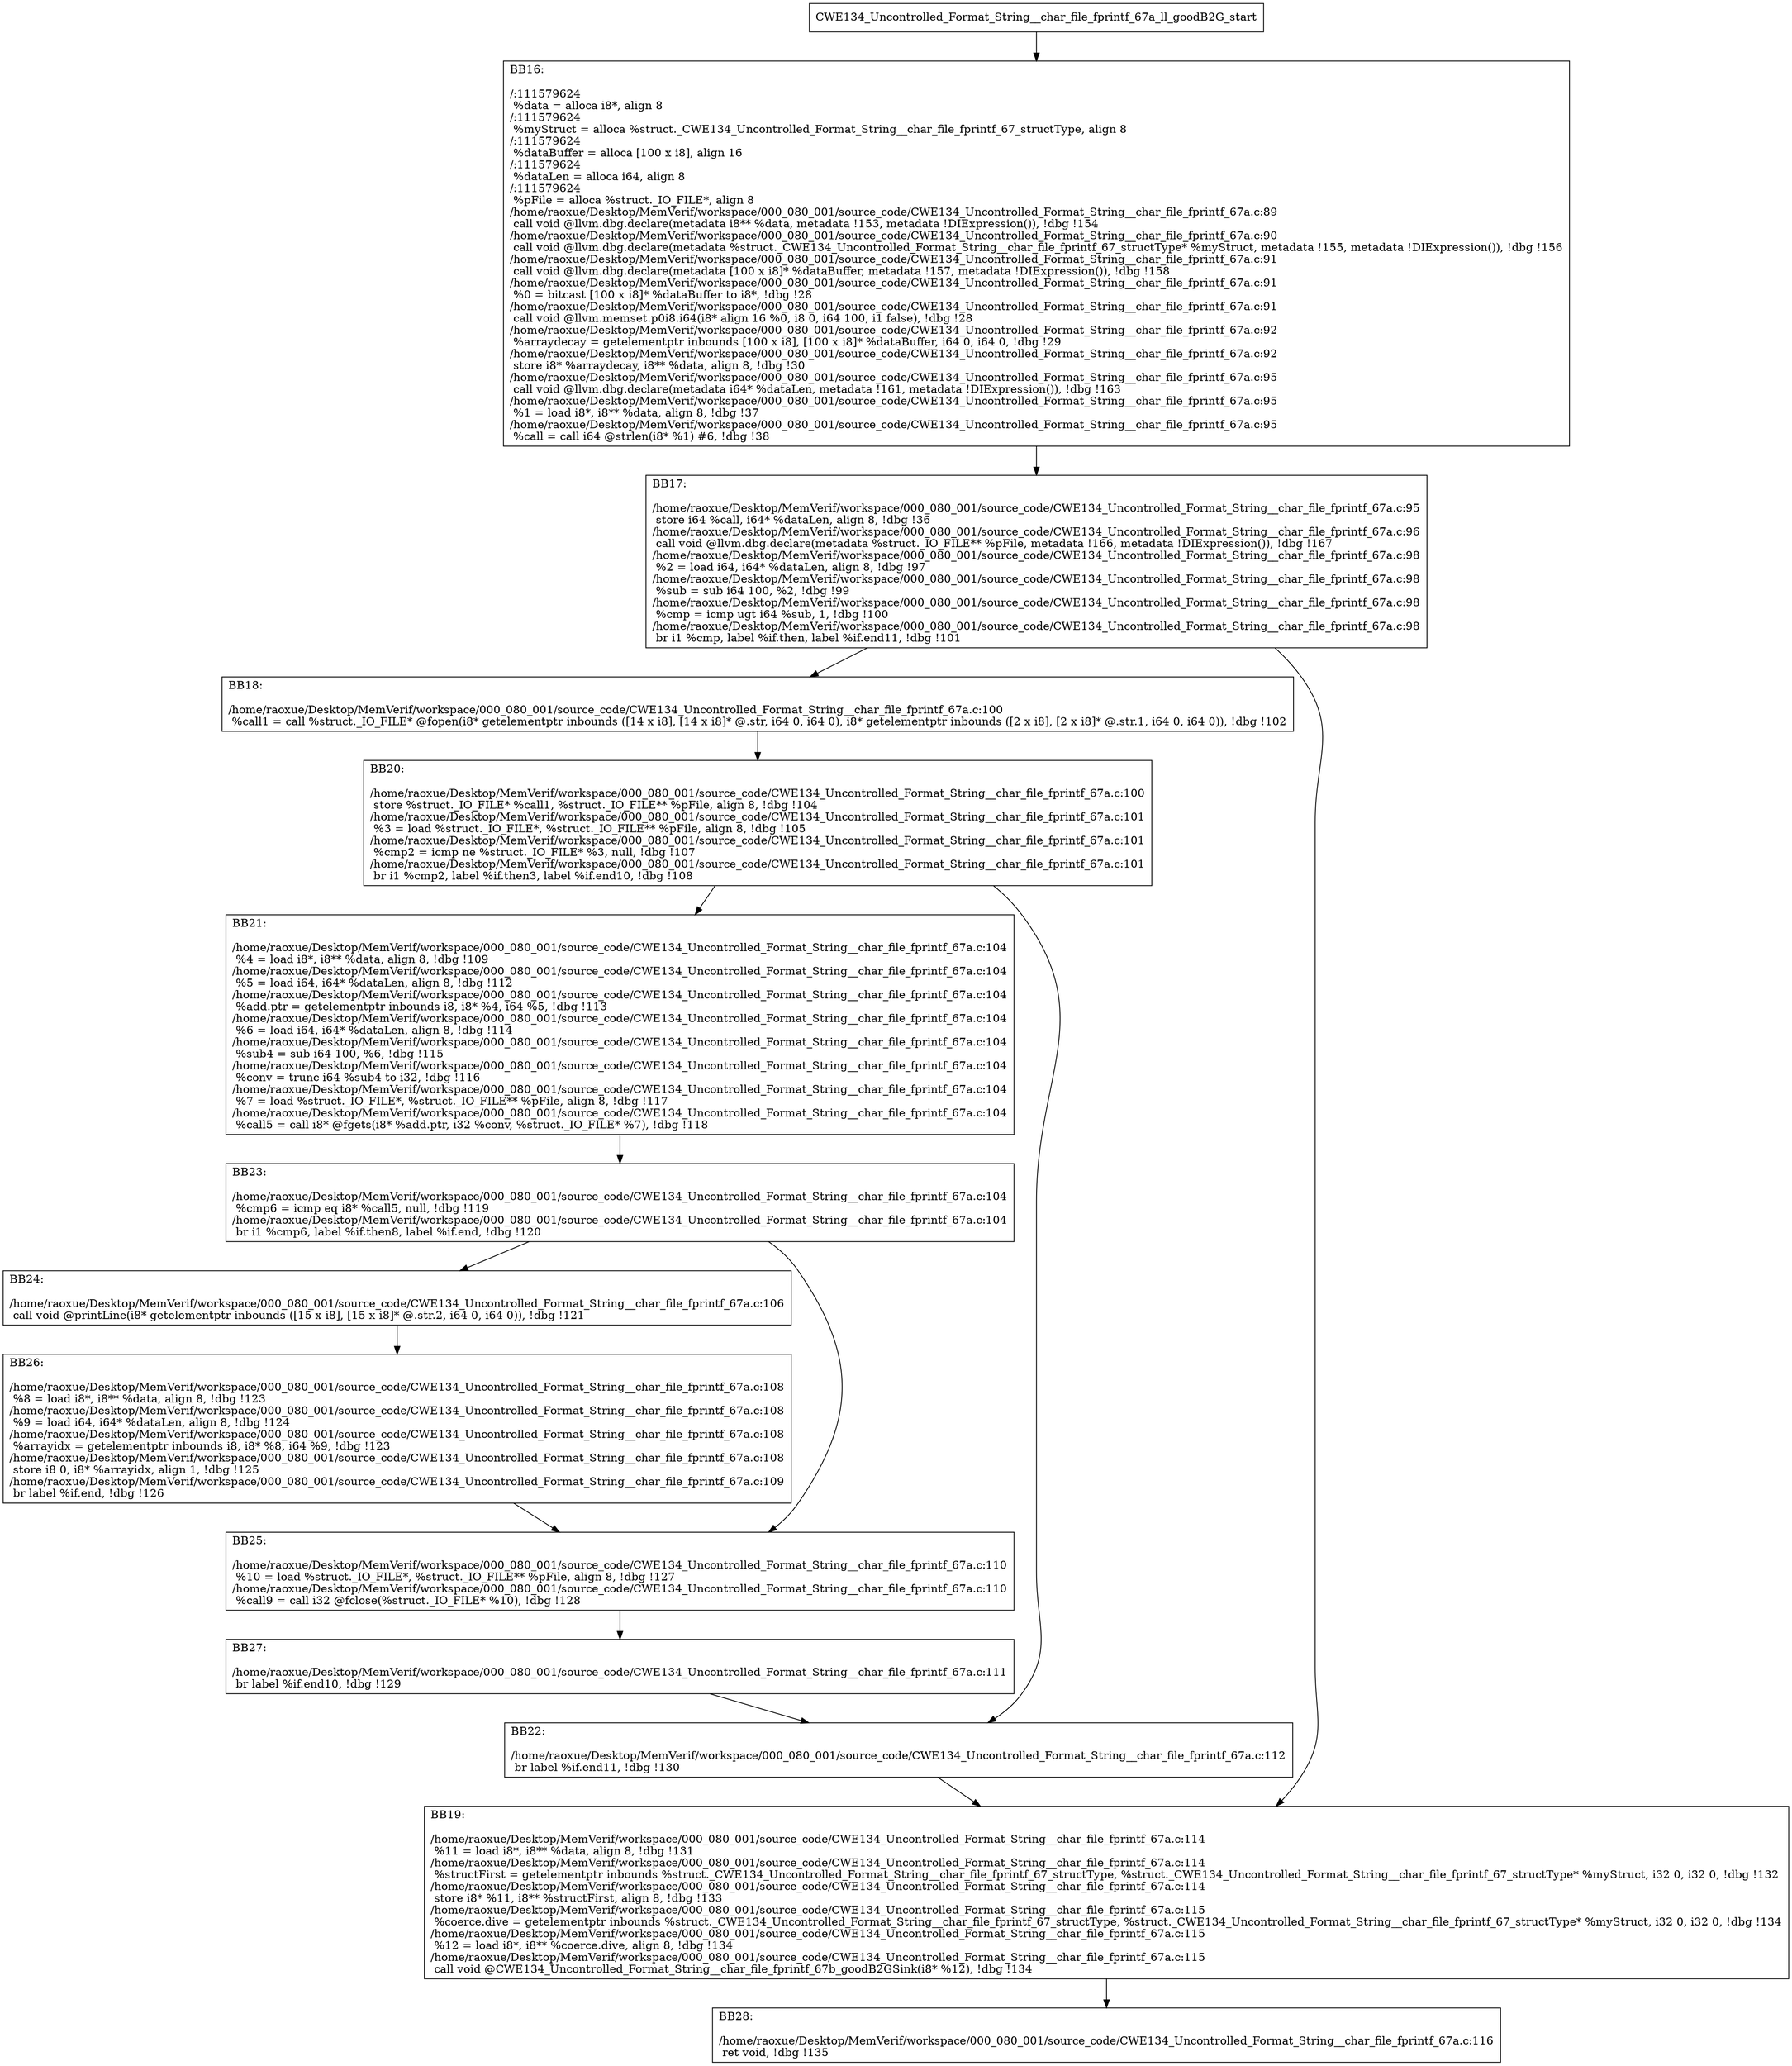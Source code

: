 digraph "CFG for'CWE134_Uncontrolled_Format_String__char_file_fprintf_67a_ll_goodB2G' function" {
	BBCWE134_Uncontrolled_Format_String__char_file_fprintf_67a_ll_goodB2G_start[shape=record,label="{CWE134_Uncontrolled_Format_String__char_file_fprintf_67a_ll_goodB2G_start}"];
	BBCWE134_Uncontrolled_Format_String__char_file_fprintf_67a_ll_goodB2G_start-> CWE134_Uncontrolled_Format_String__char_file_fprintf_67a_ll_goodB2GBB16;
	CWE134_Uncontrolled_Format_String__char_file_fprintf_67a_ll_goodB2GBB16 [shape=record, label="{BB16:\l\l/:111579624\l
  %data = alloca i8*, align 8\l
/:111579624\l
  %myStruct = alloca %struct._CWE134_Uncontrolled_Format_String__char_file_fprintf_67_structType, align 8\l
/:111579624\l
  %dataBuffer = alloca [100 x i8], align 16\l
/:111579624\l
  %dataLen = alloca i64, align 8\l
/:111579624\l
  %pFile = alloca %struct._IO_FILE*, align 8\l
/home/raoxue/Desktop/MemVerif/workspace/000_080_001/source_code/CWE134_Uncontrolled_Format_String__char_file_fprintf_67a.c:89\l
  call void @llvm.dbg.declare(metadata i8** %data, metadata !153, metadata !DIExpression()), !dbg !154\l
/home/raoxue/Desktop/MemVerif/workspace/000_080_001/source_code/CWE134_Uncontrolled_Format_String__char_file_fprintf_67a.c:90\l
  call void @llvm.dbg.declare(metadata %struct._CWE134_Uncontrolled_Format_String__char_file_fprintf_67_structType* %myStruct, metadata !155, metadata !DIExpression()), !dbg !156\l
/home/raoxue/Desktop/MemVerif/workspace/000_080_001/source_code/CWE134_Uncontrolled_Format_String__char_file_fprintf_67a.c:91\l
  call void @llvm.dbg.declare(metadata [100 x i8]* %dataBuffer, metadata !157, metadata !DIExpression()), !dbg !158\l
/home/raoxue/Desktop/MemVerif/workspace/000_080_001/source_code/CWE134_Uncontrolled_Format_String__char_file_fprintf_67a.c:91\l
  %0 = bitcast [100 x i8]* %dataBuffer to i8*, !dbg !28\l
/home/raoxue/Desktop/MemVerif/workspace/000_080_001/source_code/CWE134_Uncontrolled_Format_String__char_file_fprintf_67a.c:91\l
  call void @llvm.memset.p0i8.i64(i8* align 16 %0, i8 0, i64 100, i1 false), !dbg !28\l
/home/raoxue/Desktop/MemVerif/workspace/000_080_001/source_code/CWE134_Uncontrolled_Format_String__char_file_fprintf_67a.c:92\l
  %arraydecay = getelementptr inbounds [100 x i8], [100 x i8]* %dataBuffer, i64 0, i64 0, !dbg !29\l
/home/raoxue/Desktop/MemVerif/workspace/000_080_001/source_code/CWE134_Uncontrolled_Format_String__char_file_fprintf_67a.c:92\l
  store i8* %arraydecay, i8** %data, align 8, !dbg !30\l
/home/raoxue/Desktop/MemVerif/workspace/000_080_001/source_code/CWE134_Uncontrolled_Format_String__char_file_fprintf_67a.c:95\l
  call void @llvm.dbg.declare(metadata i64* %dataLen, metadata !161, metadata !DIExpression()), !dbg !163\l
/home/raoxue/Desktop/MemVerif/workspace/000_080_001/source_code/CWE134_Uncontrolled_Format_String__char_file_fprintf_67a.c:95\l
  %1 = load i8*, i8** %data, align 8, !dbg !37\l
/home/raoxue/Desktop/MemVerif/workspace/000_080_001/source_code/CWE134_Uncontrolled_Format_String__char_file_fprintf_67a.c:95\l
  %call = call i64 @strlen(i8* %1) #6, !dbg !38\l
}"];
	CWE134_Uncontrolled_Format_String__char_file_fprintf_67a_ll_goodB2GBB16-> CWE134_Uncontrolled_Format_String__char_file_fprintf_67a_ll_goodB2GBB17;
	CWE134_Uncontrolled_Format_String__char_file_fprintf_67a_ll_goodB2GBB17 [shape=record, label="{BB17:\l\l/home/raoxue/Desktop/MemVerif/workspace/000_080_001/source_code/CWE134_Uncontrolled_Format_String__char_file_fprintf_67a.c:95\l
  store i64 %call, i64* %dataLen, align 8, !dbg !36\l
/home/raoxue/Desktop/MemVerif/workspace/000_080_001/source_code/CWE134_Uncontrolled_Format_String__char_file_fprintf_67a.c:96\l
  call void @llvm.dbg.declare(metadata %struct._IO_FILE** %pFile, metadata !166, metadata !DIExpression()), !dbg !167\l
/home/raoxue/Desktop/MemVerif/workspace/000_080_001/source_code/CWE134_Uncontrolled_Format_String__char_file_fprintf_67a.c:98\l
  %2 = load i64, i64* %dataLen, align 8, !dbg !97\l
/home/raoxue/Desktop/MemVerif/workspace/000_080_001/source_code/CWE134_Uncontrolled_Format_String__char_file_fprintf_67a.c:98\l
  %sub = sub i64 100, %2, !dbg !99\l
/home/raoxue/Desktop/MemVerif/workspace/000_080_001/source_code/CWE134_Uncontrolled_Format_String__char_file_fprintf_67a.c:98\l
  %cmp = icmp ugt i64 %sub, 1, !dbg !100\l
/home/raoxue/Desktop/MemVerif/workspace/000_080_001/source_code/CWE134_Uncontrolled_Format_String__char_file_fprintf_67a.c:98\l
  br i1 %cmp, label %if.then, label %if.end11, !dbg !101\l
}"];
	CWE134_Uncontrolled_Format_String__char_file_fprintf_67a_ll_goodB2GBB17-> CWE134_Uncontrolled_Format_String__char_file_fprintf_67a_ll_goodB2GBB18;
	CWE134_Uncontrolled_Format_String__char_file_fprintf_67a_ll_goodB2GBB17-> CWE134_Uncontrolled_Format_String__char_file_fprintf_67a_ll_goodB2GBB19;
	CWE134_Uncontrolled_Format_String__char_file_fprintf_67a_ll_goodB2GBB18 [shape=record, label="{BB18:\l\l/home/raoxue/Desktop/MemVerif/workspace/000_080_001/source_code/CWE134_Uncontrolled_Format_String__char_file_fprintf_67a.c:100\l
  %call1 = call %struct._IO_FILE* @fopen(i8* getelementptr inbounds ([14 x i8], [14 x i8]* @.str, i64 0, i64 0), i8* getelementptr inbounds ([2 x i8], [2 x i8]* @.str.1, i64 0, i64 0)), !dbg !102\l
}"];
	CWE134_Uncontrolled_Format_String__char_file_fprintf_67a_ll_goodB2GBB18-> CWE134_Uncontrolled_Format_String__char_file_fprintf_67a_ll_goodB2GBB20;
	CWE134_Uncontrolled_Format_String__char_file_fprintf_67a_ll_goodB2GBB20 [shape=record, label="{BB20:\l\l/home/raoxue/Desktop/MemVerif/workspace/000_080_001/source_code/CWE134_Uncontrolled_Format_String__char_file_fprintf_67a.c:100\l
  store %struct._IO_FILE* %call1, %struct._IO_FILE** %pFile, align 8, !dbg !104\l
/home/raoxue/Desktop/MemVerif/workspace/000_080_001/source_code/CWE134_Uncontrolled_Format_String__char_file_fprintf_67a.c:101\l
  %3 = load %struct._IO_FILE*, %struct._IO_FILE** %pFile, align 8, !dbg !105\l
/home/raoxue/Desktop/MemVerif/workspace/000_080_001/source_code/CWE134_Uncontrolled_Format_String__char_file_fprintf_67a.c:101\l
  %cmp2 = icmp ne %struct._IO_FILE* %3, null, !dbg !107\l
/home/raoxue/Desktop/MemVerif/workspace/000_080_001/source_code/CWE134_Uncontrolled_Format_String__char_file_fprintf_67a.c:101\l
  br i1 %cmp2, label %if.then3, label %if.end10, !dbg !108\l
}"];
	CWE134_Uncontrolled_Format_String__char_file_fprintf_67a_ll_goodB2GBB20-> CWE134_Uncontrolled_Format_String__char_file_fprintf_67a_ll_goodB2GBB21;
	CWE134_Uncontrolled_Format_String__char_file_fprintf_67a_ll_goodB2GBB20-> CWE134_Uncontrolled_Format_String__char_file_fprintf_67a_ll_goodB2GBB22;
	CWE134_Uncontrolled_Format_String__char_file_fprintf_67a_ll_goodB2GBB21 [shape=record, label="{BB21:\l\l/home/raoxue/Desktop/MemVerif/workspace/000_080_001/source_code/CWE134_Uncontrolled_Format_String__char_file_fprintf_67a.c:104\l
  %4 = load i8*, i8** %data, align 8, !dbg !109\l
/home/raoxue/Desktop/MemVerif/workspace/000_080_001/source_code/CWE134_Uncontrolled_Format_String__char_file_fprintf_67a.c:104\l
  %5 = load i64, i64* %dataLen, align 8, !dbg !112\l
/home/raoxue/Desktop/MemVerif/workspace/000_080_001/source_code/CWE134_Uncontrolled_Format_String__char_file_fprintf_67a.c:104\l
  %add.ptr = getelementptr inbounds i8, i8* %4, i64 %5, !dbg !113\l
/home/raoxue/Desktop/MemVerif/workspace/000_080_001/source_code/CWE134_Uncontrolled_Format_String__char_file_fprintf_67a.c:104\l
  %6 = load i64, i64* %dataLen, align 8, !dbg !114\l
/home/raoxue/Desktop/MemVerif/workspace/000_080_001/source_code/CWE134_Uncontrolled_Format_String__char_file_fprintf_67a.c:104\l
  %sub4 = sub i64 100, %6, !dbg !115\l
/home/raoxue/Desktop/MemVerif/workspace/000_080_001/source_code/CWE134_Uncontrolled_Format_String__char_file_fprintf_67a.c:104\l
  %conv = trunc i64 %sub4 to i32, !dbg !116\l
/home/raoxue/Desktop/MemVerif/workspace/000_080_001/source_code/CWE134_Uncontrolled_Format_String__char_file_fprintf_67a.c:104\l
  %7 = load %struct._IO_FILE*, %struct._IO_FILE** %pFile, align 8, !dbg !117\l
/home/raoxue/Desktop/MemVerif/workspace/000_080_001/source_code/CWE134_Uncontrolled_Format_String__char_file_fprintf_67a.c:104\l
  %call5 = call i8* @fgets(i8* %add.ptr, i32 %conv, %struct._IO_FILE* %7), !dbg !118\l
}"];
	CWE134_Uncontrolled_Format_String__char_file_fprintf_67a_ll_goodB2GBB21-> CWE134_Uncontrolled_Format_String__char_file_fprintf_67a_ll_goodB2GBB23;
	CWE134_Uncontrolled_Format_String__char_file_fprintf_67a_ll_goodB2GBB23 [shape=record, label="{BB23:\l\l/home/raoxue/Desktop/MemVerif/workspace/000_080_001/source_code/CWE134_Uncontrolled_Format_String__char_file_fprintf_67a.c:104\l
  %cmp6 = icmp eq i8* %call5, null, !dbg !119\l
/home/raoxue/Desktop/MemVerif/workspace/000_080_001/source_code/CWE134_Uncontrolled_Format_String__char_file_fprintf_67a.c:104\l
  br i1 %cmp6, label %if.then8, label %if.end, !dbg !120\l
}"];
	CWE134_Uncontrolled_Format_String__char_file_fprintf_67a_ll_goodB2GBB23-> CWE134_Uncontrolled_Format_String__char_file_fprintf_67a_ll_goodB2GBB24;
	CWE134_Uncontrolled_Format_String__char_file_fprintf_67a_ll_goodB2GBB23-> CWE134_Uncontrolled_Format_String__char_file_fprintf_67a_ll_goodB2GBB25;
	CWE134_Uncontrolled_Format_String__char_file_fprintf_67a_ll_goodB2GBB24 [shape=record, label="{BB24:\l\l/home/raoxue/Desktop/MemVerif/workspace/000_080_001/source_code/CWE134_Uncontrolled_Format_String__char_file_fprintf_67a.c:106\l
  call void @printLine(i8* getelementptr inbounds ([15 x i8], [15 x i8]* @.str.2, i64 0, i64 0)), !dbg !121\l
}"];
	CWE134_Uncontrolled_Format_String__char_file_fprintf_67a_ll_goodB2GBB24-> CWE134_Uncontrolled_Format_String__char_file_fprintf_67a_ll_goodB2GBB26;
	CWE134_Uncontrolled_Format_String__char_file_fprintf_67a_ll_goodB2GBB26 [shape=record, label="{BB26:\l\l/home/raoxue/Desktop/MemVerif/workspace/000_080_001/source_code/CWE134_Uncontrolled_Format_String__char_file_fprintf_67a.c:108\l
  %8 = load i8*, i8** %data, align 8, !dbg !123\l
/home/raoxue/Desktop/MemVerif/workspace/000_080_001/source_code/CWE134_Uncontrolled_Format_String__char_file_fprintf_67a.c:108\l
  %9 = load i64, i64* %dataLen, align 8, !dbg !124\l
/home/raoxue/Desktop/MemVerif/workspace/000_080_001/source_code/CWE134_Uncontrolled_Format_String__char_file_fprintf_67a.c:108\l
  %arrayidx = getelementptr inbounds i8, i8* %8, i64 %9, !dbg !123\l
/home/raoxue/Desktop/MemVerif/workspace/000_080_001/source_code/CWE134_Uncontrolled_Format_String__char_file_fprintf_67a.c:108\l
  store i8 0, i8* %arrayidx, align 1, !dbg !125\l
/home/raoxue/Desktop/MemVerif/workspace/000_080_001/source_code/CWE134_Uncontrolled_Format_String__char_file_fprintf_67a.c:109\l
  br label %if.end, !dbg !126\l
}"];
	CWE134_Uncontrolled_Format_String__char_file_fprintf_67a_ll_goodB2GBB26-> CWE134_Uncontrolled_Format_String__char_file_fprintf_67a_ll_goodB2GBB25;
	CWE134_Uncontrolled_Format_String__char_file_fprintf_67a_ll_goodB2GBB25 [shape=record, label="{BB25:\l\l/home/raoxue/Desktop/MemVerif/workspace/000_080_001/source_code/CWE134_Uncontrolled_Format_String__char_file_fprintf_67a.c:110\l
  %10 = load %struct._IO_FILE*, %struct._IO_FILE** %pFile, align 8, !dbg !127\l
/home/raoxue/Desktop/MemVerif/workspace/000_080_001/source_code/CWE134_Uncontrolled_Format_String__char_file_fprintf_67a.c:110\l
  %call9 = call i32 @fclose(%struct._IO_FILE* %10), !dbg !128\l
}"];
	CWE134_Uncontrolled_Format_String__char_file_fprintf_67a_ll_goodB2GBB25-> CWE134_Uncontrolled_Format_String__char_file_fprintf_67a_ll_goodB2GBB27;
	CWE134_Uncontrolled_Format_String__char_file_fprintf_67a_ll_goodB2GBB27 [shape=record, label="{BB27:\l\l/home/raoxue/Desktop/MemVerif/workspace/000_080_001/source_code/CWE134_Uncontrolled_Format_String__char_file_fprintf_67a.c:111\l
  br label %if.end10, !dbg !129\l
}"];
	CWE134_Uncontrolled_Format_String__char_file_fprintf_67a_ll_goodB2GBB27-> CWE134_Uncontrolled_Format_String__char_file_fprintf_67a_ll_goodB2GBB22;
	CWE134_Uncontrolled_Format_String__char_file_fprintf_67a_ll_goodB2GBB22 [shape=record, label="{BB22:\l\l/home/raoxue/Desktop/MemVerif/workspace/000_080_001/source_code/CWE134_Uncontrolled_Format_String__char_file_fprintf_67a.c:112\l
  br label %if.end11, !dbg !130\l
}"];
	CWE134_Uncontrolled_Format_String__char_file_fprintf_67a_ll_goodB2GBB22-> CWE134_Uncontrolled_Format_String__char_file_fprintf_67a_ll_goodB2GBB19;
	CWE134_Uncontrolled_Format_String__char_file_fprintf_67a_ll_goodB2GBB19 [shape=record, label="{BB19:\l\l/home/raoxue/Desktop/MemVerif/workspace/000_080_001/source_code/CWE134_Uncontrolled_Format_String__char_file_fprintf_67a.c:114\l
  %11 = load i8*, i8** %data, align 8, !dbg !131\l
/home/raoxue/Desktop/MemVerif/workspace/000_080_001/source_code/CWE134_Uncontrolled_Format_String__char_file_fprintf_67a.c:114\l
  %structFirst = getelementptr inbounds %struct._CWE134_Uncontrolled_Format_String__char_file_fprintf_67_structType, %struct._CWE134_Uncontrolled_Format_String__char_file_fprintf_67_structType* %myStruct, i32 0, i32 0, !dbg !132\l
/home/raoxue/Desktop/MemVerif/workspace/000_080_001/source_code/CWE134_Uncontrolled_Format_String__char_file_fprintf_67a.c:114\l
  store i8* %11, i8** %structFirst, align 8, !dbg !133\l
/home/raoxue/Desktop/MemVerif/workspace/000_080_001/source_code/CWE134_Uncontrolled_Format_String__char_file_fprintf_67a.c:115\l
  %coerce.dive = getelementptr inbounds %struct._CWE134_Uncontrolled_Format_String__char_file_fprintf_67_structType, %struct._CWE134_Uncontrolled_Format_String__char_file_fprintf_67_structType* %myStruct, i32 0, i32 0, !dbg !134\l
/home/raoxue/Desktop/MemVerif/workspace/000_080_001/source_code/CWE134_Uncontrolled_Format_String__char_file_fprintf_67a.c:115\l
  %12 = load i8*, i8** %coerce.dive, align 8, !dbg !134\l
/home/raoxue/Desktop/MemVerif/workspace/000_080_001/source_code/CWE134_Uncontrolled_Format_String__char_file_fprintf_67a.c:115\l
  call void @CWE134_Uncontrolled_Format_String__char_file_fprintf_67b_goodB2GSink(i8* %12), !dbg !134\l
}"];
	CWE134_Uncontrolled_Format_String__char_file_fprintf_67a_ll_goodB2GBB19-> CWE134_Uncontrolled_Format_String__char_file_fprintf_67a_ll_goodB2GBB28;
	CWE134_Uncontrolled_Format_String__char_file_fprintf_67a_ll_goodB2GBB28 [shape=record, label="{BB28:\l\l/home/raoxue/Desktop/MemVerif/workspace/000_080_001/source_code/CWE134_Uncontrolled_Format_String__char_file_fprintf_67a.c:116\l
  ret void, !dbg !135\l
}"];
}
